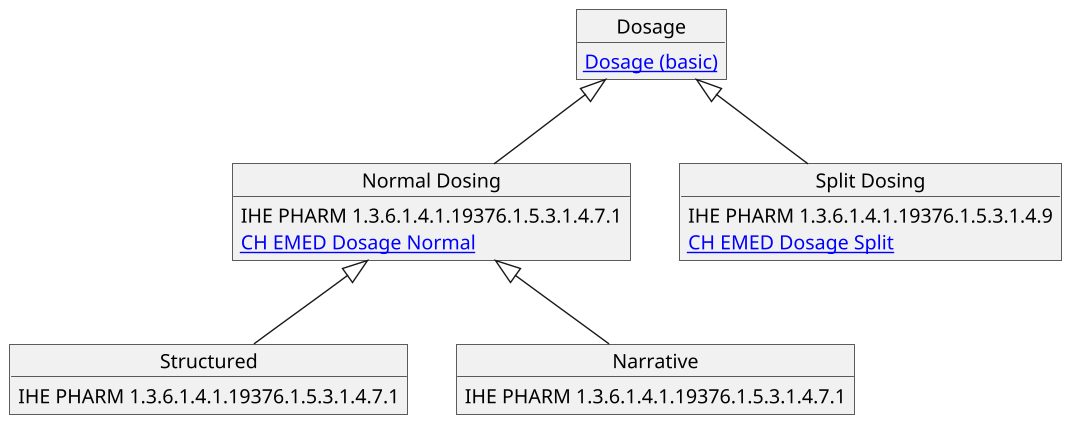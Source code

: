 @startuml

scale 1.4
skinparam titleFontSize 10

object "Dosage" as dosage {
  [[http://hl7.org/fhir/StructureDefinition/Dosage Dosage (basic)]]
}

object "Normal Dosing" as dosagenormal {
  IHE PHARM 1.3.6.1.4.1.19376.1.5.3.1.4.7.1
  [[StructureDefinition-ch-emed-dosage-normal.html CH EMED Dosage Normal]]
}
object "Structured" as dosagenormalstructured {
  IHE PHARM 1.3.6.1.4.1.19376.1.5.3.1.4.7.1
}
object "Narrative" as dosagenormalnarrative {
  IHE PHARM 1.3.6.1.4.1.19376.1.5.3.1.4.7.1
}

object "Split Dosing" as dosagesplit {
  IHE PHARM 1.3.6.1.4.1.19376.1.5.3.1.4.9
  [[StructureDefinition-ch-emed-dosage-split.html CH EMED Dosage Split]]
}


dosage <|-- dosagenormal
dosagenormal <|-- dosagenormalstructured
dosagenormal <|-- dosagenormalnarrative
dosage <|-- dosagesplit
@enduml